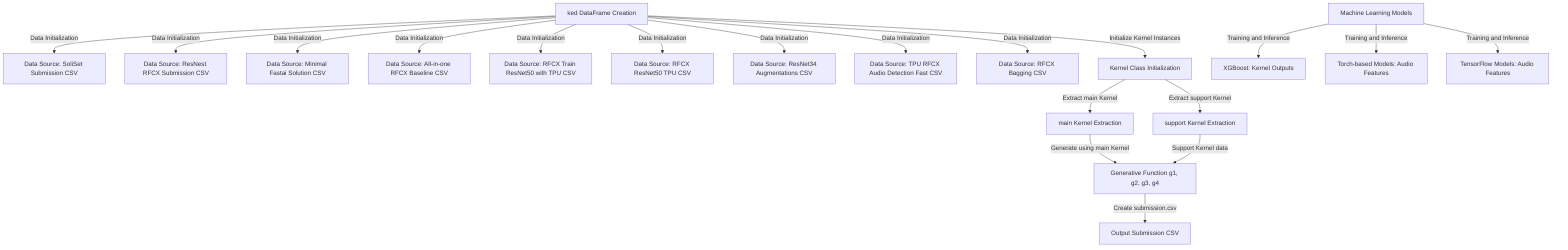 flowchart TD
    %% Node for Data Sources
    A["Data Source: SoliSet Submission CSV"]
    B["Data Source: ResNest RFCX Submission CSV"]
    C["Data Source: Minimal Fastai Solution CSV"]
    D["Data Source: All-in-one RFCX Baseline CSV"]
    E["Data Source: RFCX Train ResNet50 with TPU CSV"]
    F["Data Source: RFCX ResNet50 TPU CSV"]
    G["Data Source: ResNet34 Augmentations CSV"]
    H["Data Source: TPU RFCX Audio Detection Fast CSV"]
    I["Data Source: RFCX Bagging CSV"]

    %% Node for ked DataFrame creation
    J["ked DataFrame Creation"]
    J --> |"Data Initialization"| A
    J --> |"Data Initialization"| B
    J --> |"Data Initialization"| C
    J --> |"Data Initialization"| D
    J --> |"Data Initialization"| E
    J --> |"Data Initialization"| F
    J --> |"Data Initialization"| G
    J --> |"Data Initialization"| H
    J --> |"Data Initialization"| I

    %% Node for Kernel Class
    K["Kernel Class Initialization"]
    J --> |"Initialize Kernel Instances"| K

    %% Nodes for 'main' and 'support'
    L["main Kernel Extraction"]
    K --> |"Extract main Kernel"| L
    M["support Kernel Extraction"]
    K --> |"Extract support Kernel"| M

    %% Nodes for Generative Functions
    N["Generative Function g1, g2, g3, g4"]
    L --> |"Generate using main Kernel"| N
    M --> |"Support Kernel data"| N

    %% Output Node
    O["Output Submission CSV"]
    N --> |"Create submission.csv"| O

    %% Nodes for Machine Learning Models
    P["Machine Learning Models"]
    P1["XGBoost: Kernel Outputs"]
    P2["Torch-based Models: Audio Features"]
    P3["TensorFlow Models: Audio Features"]
    P -- "Training and Inference" --> P1
    P -- "Training and Inference" --> P2
    P -- "Training and Inference" --> P3
